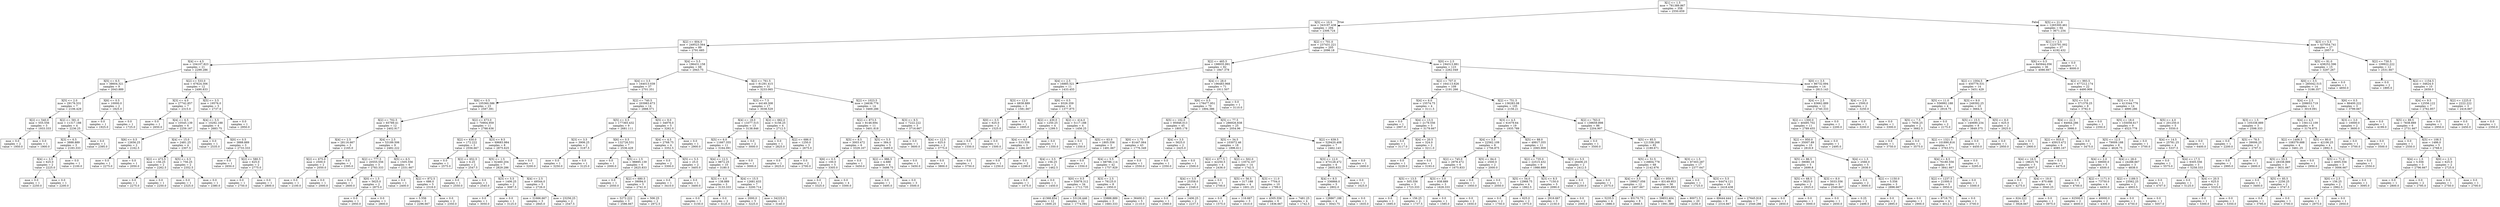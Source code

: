 digraph Tree {
node [shape=box] ;
0 [label="X[1] <= 1.5\nmse = 781389.867\nsamples = 358\nvalue = 2550.659"] ;
1 [label="X[5] <= 10.5\nmse = 343197.438\nsamples = 294\nvalue = 2306.724"] ;
0 -> 1 [labeldistance=2.5, labelangle=45, headlabel="True"] ;
2 [label="X[2] <= 604.0\nmse = 249523.564\nsamples = 89\nvalue = 2791.685"] ;
1 -> 2 ;
3 [label="X[4] <= 4.5\nmse = 104107.823\nsamples = 21\nvalue = 2299.286"] ;
2 -> 3 ;
4 [label="X[5] <= 6.5\nmse = 38604.321\nsamples = 9\nvalue = 2043.889"] ;
3 -> 4 ;
5 [label="X[5] <= 2.0\nmse = 29176.531\nsamples = 7\nvalue = 2106.429"] ;
4 -> 5 ;
6 [label="X[2] <= 540.0\nmse = 555.556\nsamples = 3\nvalue = 1933.333"] ;
5 -> 6 ;
7 [label="mse = 0.0\nsamples = 2\nvalue = 1950.0"] ;
6 -> 7 ;
8 [label="mse = 0.0\nsamples = 1\nvalue = 1900.0"] ;
6 -> 8 ;
9 [label="X[2] <= 581.0\nmse = 11317.188\nsamples = 4\nvalue = 2236.25"] ;
5 -> 9 ;
10 [label="X[3] <= 6.5\nmse = 3888.889\nsamples = 3\nvalue = 2183.333"] ;
9 -> 10 ;
11 [label="X[4] <= 3.5\nmse = 625.0\nsamples = 2\nvalue = 2225.0"] ;
10 -> 11 ;
12 [label="mse = 0.0\nsamples = 1\nvalue = 2250.0"] ;
11 -> 12 ;
13 [label="mse = 0.0\nsamples = 1\nvalue = 2200.0"] ;
11 -> 13 ;
14 [label="mse = 0.0\nsamples = 1\nvalue = 2100.0"] ;
10 -> 14 ;
15 [label="mse = 0.0\nsamples = 1\nvalue = 2395.0"] ;
9 -> 15 ;
16 [label="X[6] <= 0.5\nmse = 10000.0\nsamples = 2\nvalue = 1825.0"] ;
4 -> 16 ;
17 [label="mse = 0.0\nsamples = 1\nvalue = 1925.0"] ;
16 -> 17 ;
18 [label="mse = 0.0\nsamples = 1\nvalue = 1725.0"] ;
16 -> 18 ;
19 [label="X[2] <= 533.0\nmse = 67624.306\nsamples = 12\nvalue = 2490.833"] ;
3 -> 19 ;
20 [label="X[3] <= 4.0\nmse = 27742.857\nsamples = 7\nvalue = 2315.0"] ;
19 -> 20 ;
21 [label="mse = 0.0\nsamples = 1\nvalue = 2650.0"] ;
20 -> 21 ;
22 [label="X[4] <= 6.5\nmse = 10545.139\nsamples = 6\nvalue = 2259.167"] ;
20 -> 22 ;
23 [label="X[6] <= 0.5\nmse = 12656.25\nsamples = 2\nvalue = 2162.5"] ;
22 -> 23 ;
24 [label="mse = 0.0\nsamples = 1\nvalue = 2275.0"] ;
23 -> 24 ;
25 [label="mse = 0.0\nsamples = 1\nvalue = 2050.0"] ;
23 -> 25 ;
26 [label="X[4] <= 15.0\nmse = 2481.25\nsamples = 4\nvalue = 2307.5"] ;
22 -> 26 ;
27 [label="X[2] <= 473.5\nmse = 156.25\nsamples = 2\nvalue = 2262.5"] ;
26 -> 27 ;
28 [label="mse = 0.0\nsamples = 1\nvalue = 2275.0"] ;
27 -> 28 ;
29 [label="mse = 0.0\nsamples = 1\nvalue = 2250.0"] ;
27 -> 29 ;
30 [label="X[5] <= 0.5\nmse = 756.25\nsamples = 2\nvalue = 2352.5"] ;
26 -> 30 ;
31 [label="mse = 0.0\nsamples = 1\nvalue = 2325.0"] ;
30 -> 31 ;
32 [label="mse = 0.0\nsamples = 1\nvalue = 2380.0"] ;
30 -> 32 ;
33 [label="X[5] <= 3.5\nmse = 19576.0\nsamples = 5\nvalue = 2737.0"] ;
19 -> 33 ;
34 [label="X[4] <= 5.5\nmse = 10292.188\nsamples = 4\nvalue = 2683.75"] ;
33 -> 34 ;
35 [label="mse = 0.0\nsamples = 1\nvalue = 2535.0"] ;
34 -> 35 ;
36 [label="X[0] <= 0.5\nmse = 3888.889\nsamples = 3\nvalue = 2733.333"] ;
34 -> 36 ;
37 [label="mse = 0.0\nsamples = 1\nvalue = 2650.0"] ;
36 -> 37 ;
38 [label="X[2] <= 580.5\nmse = 625.0\nsamples = 2\nvalue = 2775.0"] ;
36 -> 38 ;
39 [label="mse = 0.0\nsamples = 1\nvalue = 2750.0"] ;
38 -> 39 ;
40 [label="mse = 0.0\nsamples = 1\nvalue = 2800.0"] ;
38 -> 40 ;
41 [label="mse = 0.0\nsamples = 1\nvalue = 2950.0"] ;
33 -> 41 ;
42 [label="X[4] <= 5.5\nmse = 196431.158\nsamples = 68\nvalue = 2943.75"] ;
2 -> 42 ;
43 [label="X[4] <= 3.5\nmse = 164013.039\nsamples = 37\nvalue = 2701.351"] ;
42 -> 43 ;
44 [label="X[6] <= 0.5\nmse = 105360.586\nsamples = 23\nvalue = 2587.391"] ;
43 -> 44 ;
45 [label="X[2] <= 702.5\nmse = 65789.41\nsamples = 12\nvalue = 2402.917"] ;
44 -> 45 ;
46 [label="X[4] <= 2.5\nmse = 28116.667\nsamples = 3\nvalue = 2165.0"] ;
45 -> 46 ;
47 [label="X[2] <= 675.0\nmse = 2500.0\nsamples = 2\nvalue = 2050.0"] ;
46 -> 47 ;
48 [label="mse = 0.0\nsamples = 1\nvalue = 2100.0"] ;
47 -> 48 ;
49 [label="mse = 0.0\nsamples = 1\nvalue = 2000.0"] ;
47 -> 49 ;
50 [label="mse = 0.0\nsamples = 1\nvalue = 2395.0"] ;
46 -> 50 ;
51 [label="X[4] <= 2.5\nmse = 53189.506\nsamples = 9\nvalue = 2482.222"] ;
45 -> 51 ;
52 [label="X[2] <= 777.5\nmse = 20555.556\nsamples = 3\nvalue = 2783.333"] ;
51 -> 52 ;
53 [label="mse = 0.0\nsamples = 1\nvalue = 2600.0"] ;
52 -> 53 ;
54 [label="X[0] <= 1.5\nmse = 5625.0\nsamples = 2\nvalue = 2875.0"] ;
52 -> 54 ;
55 [label="mse = 0.0\nsamples = 1\nvalue = 2950.0"] ;
54 -> 55 ;
56 [label="mse = 0.0\nsamples = 1\nvalue = 2800.0"] ;
54 -> 56 ;
57 [label="X[5] <= 6.5\nmse = 1505.556\nsamples = 6\nvalue = 2331.667"] ;
51 -> 57 ;
58 [label="mse = 0.0\nsamples = 1\nvalue = 2400.0"] ;
57 -> 58 ;
59 [label="X[2] <= 872.5\nmse = 686.0\nsamples = 5\nvalue = 2318.0"] ;
57 -> 59 ;
60 [label="mse = 5.556\nsamples = 3\nvalue = 2296.667"] ;
59 -> 60 ;
61 [label="mse = 0.0\nsamples = 2\nvalue = 2350.0"] ;
59 -> 61 ;
62 [label="X[2] <= 673.0\nmse = 70904.959\nsamples = 11\nvalue = 2788.636"] ;
44 -> 62 ;
63 [label="X[2] <= 630.0\nmse = 172.222\nsamples = 3\nvalue = 2556.667"] ;
62 -> 63 ;
64 [label="mse = 0.0\nsamples = 1\nvalue = 2575.0"] ;
63 -> 64 ;
65 [label="X[2] <= 652.5\nmse = 6.25\nsamples = 2\nvalue = 2547.5"] ;
63 -> 65 ;
66 [label="mse = 0.0\nsamples = 1\nvalue = 2550.0"] ;
65 -> 66 ;
67 [label="mse = 0.0\nsamples = 1\nvalue = 2545.0"] ;
65 -> 67 ;
68 [label="X[3] <= 9.5\nmse = 69683.984\nsamples = 8\nvalue = 2875.625"] ;
62 -> 68 ;
69 [label="X[5] <= 1.5\nmse = 62460.204\nsamples = 7\nvalue = 2829.286"] ;
68 -> 69 ;
70 [label="X[3] <= 5.5\nmse = 1406.25\nsamples = 2\nvalue = 3087.5"] ;
69 -> 70 ;
71 [label="mse = 0.0\nsamples = 1\nvalue = 3050.0"] ;
70 -> 71 ;
72 [label="mse = 0.0\nsamples = 1\nvalue = 3125.0"] ;
70 -> 72 ;
73 [label="X[4] <= 2.5\nmse = 49544.0\nsamples = 5\nvalue = 2726.0"] ;
69 -> 73 ;
74 [label="mse = 31666.667\nsamples = 3\nvalue = 2845.0"] ;
73 -> 74 ;
75 [label="mse = 23256.25\nsamples = 2\nvalue = 2547.5"] ;
73 -> 75 ;
76 [label="mse = 0.0\nsamples = 1\nvalue = 3200.0"] ;
68 -> 76 ;
77 [label="X[2] <= 740.5\nmse = 203983.673\nsamples = 14\nvalue = 2888.571"] ;
43 -> 77 ;
78 [label="X[5] <= 0.5\nmse = 177365.432\nsamples = 9\nvalue = 2681.111"] ;
77 -> 78 ;
79 [label="X[3] <= 3.5\nmse = 3906.25\nsamples = 2\nvalue = 3187.5"] ;
78 -> 79 ;
80 [label="mse = 0.0\nsamples = 1\nvalue = 3250.0"] ;
79 -> 80 ;
81 [label="mse = 0.0\nsamples = 1\nvalue = 3125.0"] ;
79 -> 81 ;
82 [label="X[6] <= 0.5\nmse = 132726.531\nsamples = 7\nvalue = 2536.429"] ;
78 -> 82 ;
83 [label="mse = 0.0\nsamples = 1\nvalue = 2000.0"] ;
82 -> 83 ;
84 [label="X[5] <= 1.5\nmse = 98895.139\nsamples = 6\nvalue = 2625.833"] ;
82 -> 84 ;
85 [label="mse = 0.0\nsamples = 1\nvalue = 2050.0"] ;
84 -> 85 ;
86 [label="X[2] <= 680.5\nmse = 39094.0\nsamples = 5\nvalue = 2741.0"] ;
84 -> 86 ;
87 [label="mse = 5272.222\nsamples = 3\nvalue = 2586.667"] ;
86 -> 87 ;
88 [label="mse = 506.25\nsamples = 2\nvalue = 2972.5"] ;
86 -> 88 ;
89 [label="X[5] <= 9.0\nmse = 34976.0\nsamples = 5\nvalue = 3262.0"] ;
77 -> 89 ;
90 [label="X[4] <= 4.5\nmse = 2768.75\nsamples = 4\nvalue = 3352.5"] ;
89 -> 90 ;
91 [label="mse = 0.0\nsamples = 2\nvalue = 3300.0"] ;
90 -> 91 ;
92 [label="X[5] <= 5.5\nmse = 25.0\nsamples = 2\nvalue = 3405.0"] ;
90 -> 92 ;
93 [label="mse = 0.0\nsamples = 1\nvalue = 3410.0"] ;
92 -> 93 ;
94 [label="mse = 0.0\nsamples = 1\nvalue = 3400.0"] ;
92 -> 94 ;
95 [label="mse = 0.0\nsamples = 1\nvalue = 2900.0"] ;
89 -> 95 ;
96 [label="X[2] <= 761.5\nmse = 81291.415\nsamples = 31\nvalue = 3233.065"] ;
42 -> 96 ;
97 [label="X[3] <= 7.5\nmse = 44149.308\nsamples = 17\nvalue = 3038.529"] ;
96 -> 97 ;
98 [label="X[4] <= 18.0\nmse = 13377.515\nsamples = 13\nvalue = 3138.846"] ;
97 -> 98 ;
99 [label="X[5] <= 6.0\nmse = 11667.355\nsamples = 11\nvalue = 3164.091"] ;
98 -> 99 ;
100 [label="X[4] <= 12.5\nmse = 9872.25\nsamples = 10\nvalue = 3180.5"] ;
99 -> 100 ;
101 [label="X[3] <= 4.0\nmse = 138.889\nsamples = 3\nvalue = 3133.333"] ;
100 -> 101 ;
102 [label="mse = 0.0\nsamples = 1\nvalue = 3150.0"] ;
101 -> 102 ;
103 [label="mse = 0.0\nsamples = 2\nvalue = 3125.0"] ;
101 -> 103 ;
104 [label="X[4] <= 15.5\nmse = 12681.633\nsamples = 7\nvalue = 3200.714"] ;
100 -> 104 ;
105 [label="mse = 2000.0\nsamples = 5\nvalue = 3225.0"] ;
104 -> 105 ;
106 [label="mse = 34225.0\nsamples = 2\nvalue = 3140.0"] ;
104 -> 106 ;
107 [label="mse = 0.0\nsamples = 1\nvalue = 3000.0"] ;
99 -> 107 ;
108 [label="mse = 0.0\nsamples = 2\nvalue = 3000.0"] ;
98 -> 108 ;
109 [label="X[2] <= 662.0\nmse = 5156.25\nsamples = 4\nvalue = 2712.5"] ;
97 -> 109 ;
110 [label="mse = 0.0\nsamples = 1\nvalue = 2825.0"] ;
109 -> 110 ;
111 [label="X[2] <= 686.0\nmse = 1250.0\nsamples = 3\nvalue = 2675.0"] ;
109 -> 111 ;
112 [label="mse = 0.0\nsamples = 1\nvalue = 2625.0"] ;
111 -> 112 ;
113 [label="mse = 0.0\nsamples = 2\nvalue = 2700.0"] ;
111 -> 113 ;
114 [label="X[2] <= 1023.5\nmse = 24638.776\nsamples = 14\nvalue = 3469.286"] ;
96 -> 114 ;
115 [label="X[2] <= 873.5\nmse = 8146.694\nsamples = 11\nvalue = 3401.818"] ;
114 -> 115 ;
116 [label="X[5] <= 8.5\nmse = 3003.472\nsamples = 6\nvalue = 3329.167"] ;
115 -> 116 ;
117 [label="X[6] <= 0.5\nmse = 100.0\nsamples = 5\nvalue = 3305.0"] ;
116 -> 117 ;
118 [label="mse = 0.0\nsamples = 1\nvalue = 3325.0"] ;
117 -> 118 ;
119 [label="mse = 0.0\nsamples = 4\nvalue = 3300.0"] ;
117 -> 119 ;
120 [label="mse = 0.0\nsamples = 1\nvalue = 3450.0"] ;
116 -> 120 ;
121 [label="X[5] <= 5.5\nmse = 384.0\nsamples = 5\nvalue = 3489.0"] ;
115 -> 121 ;
122 [label="X[2] <= 986.5\nmse = 4.688\nsamples = 4\nvalue = 3498.75"] ;
121 -> 122 ;
123 [label="mse = 0.0\nsamples = 1\nvalue = 3495.0"] ;
122 -> 123 ;
124 [label="mse = 0.0\nsamples = 3\nvalue = 3500.0"] ;
122 -> 124 ;
125 [label="mse = 0.0\nsamples = 1\nvalue = 3450.0"] ;
121 -> 125 ;
126 [label="X[3] <= 9.5\nmse = 7222.222\nsamples = 3\nvalue = 3716.667"] ;
114 -> 126 ;
127 [label="mse = 0.0\nsamples = 1\nvalue = 3600.0"] ;
126 -> 127 ;
128 [label="X[4] <= 12.5\nmse = 625.0\nsamples = 2\nvalue = 3775.0"] ;
126 -> 128 ;
129 [label="mse = 0.0\nsamples = 1\nvalue = 3800.0"] ;
128 -> 129 ;
130 [label="mse = 0.0\nsamples = 1\nvalue = 3750.0"] ;
128 -> 130 ;
131 [label="X[2] <= 701.0\nmse = 237431.221\nsamples = 205\nvalue = 2096.18"] ;
1 -> 131 ;
132 [label="X[2] <= 465.5\nmse = 198935.991\nsamples = 82\nvalue = 1847.378"] ;
131 -> 132 ;
133 [label="X[4] <= 2.5\nmse = 16885.521\nsamples = 11\nvalue = 1433.455"] ;
132 -> 133 ;
134 [label="X[3] <= 12.0\nmse = 6838.889\nsamples = 3\nvalue = 1581.667"] ;
133 -> 134 ;
135 [label="X[0] <= 0.5\nmse = 625.0\nsamples = 2\nvalue = 1525.0"] ;
134 -> 135 ;
136 [label="mse = 0.0\nsamples = 1\nvalue = 1550.0"] ;
135 -> 136 ;
137 [label="mse = 0.0\nsamples = 1\nvalue = 1500.0"] ;
135 -> 137 ;
138 [label="mse = 0.0\nsamples = 1\nvalue = 1695.0"] ;
134 -> 138 ;
139 [label="X[6] <= 0.5\nmse = 9326.359\nsamples = 8\nvalue = 1377.875"] ;
133 -> 139 ;
140 [label="X[2] <= 430.0\nmse = 1250.25\nsamples = 4\nvalue = 1299.5"] ;
139 -> 140 ;
141 [label="X[4] <= 4.5\nmse = 533.556\nsamples = 3\nvalue = 1282.667"] ;
140 -> 141 ;
142 [label="mse = 0.0\nsamples = 1\nvalue = 1250.0"] ;
141 -> 142 ;
143 [label="mse = 0.0\nsamples = 2\nvalue = 1299.0"] ;
141 -> 143 ;
144 [label="mse = 0.0\nsamples = 1\nvalue = 1350.0"] ;
140 -> 144 ;
145 [label="X[2] <= 414.0\nmse = 5117.188\nsamples = 4\nvalue = 1456.25"] ;
139 -> 145 ;
146 [label="mse = 0.0\nsamples = 1\nvalue = 1350.0"] ;
145 -> 146 ;
147 [label="X[5] <= 63.0\nmse = 1805.556\nsamples = 3\nvalue = 1491.667"] ;
145 -> 147 ;
148 [label="X[4] <= 3.5\nmse = 156.25\nsamples = 2\nvalue = 1462.5"] ;
147 -> 148 ;
149 [label="mse = 0.0\nsamples = 1\nvalue = 1475.0"] ;
148 -> 149 ;
150 [label="mse = 0.0\nsamples = 1\nvalue = 1450.0"] ;
148 -> 150 ;
151 [label="mse = 0.0\nsamples = 1\nvalue = 1550.0"] ;
147 -> 151 ;
152 [label="X[4] <= 28.0\nmse = 196483.968\nsamples = 71\nvalue = 1911.507"] ;
132 -> 152 ;
153 [label="X[6] <= 0.5\nmse = 178477.951\nsamples = 70\nvalue = 1894.386"] ;
152 -> 153 ;
154 [label="X[5] <= 102.0\nmse = 95946.013\nsamples = 45\nvalue = 1805.178"] ;
153 -> 154 ;
155 [label="X[0] <= 1.75\nmse = 81447.064\nsamples = 43\nvalue = 1776.349"] ;
154 -> 155 ;
156 [label="X[4] <= 5.5\nmse = 68796.114\nsamples = 42\nvalue = 1757.929"] ;
155 -> 156 ;
157 [label="X[0] <= 0.5\nmse = 55878.312\nsamples = 34\nvalue = 1712.735"] ;
156 -> 157 ;
158 [label="mse = 41368.854\nsamples = 12\nvalue = 1600.25"] ;
157 -> 158 ;
159 [label="mse = 53126.446\nsamples = 22\nvalue = 1774.091"] ;
157 -> 159 ;
160 [label="X[3] <= 2.5\nmse = 78125.0\nsamples = 8\nvalue = 1950.0"] ;
156 -> 160 ;
161 [label="mse = 33888.889\nsamples = 3\nvalue = 1683.333"] ;
160 -> 161 ;
162 [label="mse = 36400.0\nsamples = 5\nvalue = 2110.0"] ;
160 -> 162 ;
163 [label="mse = 0.0\nsamples = 1\nvalue = 2550.0"] ;
155 -> 163 ;
164 [label="X[4] <= 3.5\nmse = 5625.0\nsamples = 2\nvalue = 2425.0"] ;
154 -> 164 ;
165 [label="mse = 0.0\nsamples = 1\nvalue = 2350.0"] ;
164 -> 165 ;
166 [label="mse = 0.0\nsamples = 1\nvalue = 2500.0"] ;
164 -> 166 ;
167 [label="X[5] <= 77.5\nmse = 286926.838\nsamples = 25\nvalue = 2054.96"] ;
153 -> 167 ;
168 [label="X[5] <= 34.5\nmse = 103072.46\nsamples = 18\nvalue = 1896.611"] ;
167 -> 168 ;
169 [label="X[2] <= 677.5\nmse = 42250.5\nsamples = 4\nvalue = 2436.0"] ;
168 -> 169 ;
170 [label="X[4] <= 3.5\nmse = 25358.0\nsamples = 3\nvalue = 2348.0"] ;
169 -> 170 ;
171 [label="mse = 0.0\nsamples = 1\nvalue = 2569.0"] ;
170 -> 171 ;
172 [label="mse = 1406.25\nsamples = 2\nvalue = 2237.5"] ;
170 -> 172 ;
173 [label="mse = 0.0\nsamples = 1\nvalue = 2700.0"] ;
169 -> 173 ;
174 [label="X[2] <= 502.0\nmse = 13574.107\nsamples = 14\nvalue = 1742.5"] ;
168 -> 174 ;
175 [label="X[5] <= 56.5\nmse = 317.188\nsamples = 4\nvalue = 1601.25"] ;
174 -> 175 ;
176 [label="mse = 0.0\nsamples = 1\nvalue = 1575.0"] ;
175 -> 176 ;
177 [label="mse = 116.667\nsamples = 3\nvalue = 1610.0"] ;
175 -> 177 ;
178 [label="X[3] <= 11.0\nmse = 7704.0\nsamples = 10\nvalue = 1799.0"] ;
174 -> 178 ;
179 [label="mse = 4305.556\nsamples = 6\nvalue = 1836.667"] ;
178 -> 179 ;
180 [label="mse = 7481.25\nsamples = 4\nvalue = 1742.5"] ;
178 -> 180 ;
181 [label="X[2] <= 639.5\nmse = 529420.408\nsamples = 7\nvalue = 2462.143"] ;
167 -> 181 ;
182 [label="X[3] <= 12.0\nmse = 473128.472\nsamples = 6\nvalue = 2605.833"] ;
181 -> 182 ;
183 [label="X[4] <= 8.5\nmse = 336866.0\nsamples = 5\nvalue = 2802.0"] ;
182 -> 183 ;
184 [label="mse = 128867.188\nsamples = 4\nvalue = 3043.75"] ;
183 -> 184 ;
185 [label="mse = 0.0\nsamples = 1\nvalue = 1835.0"] ;
183 -> 185 ;
186 [label="mse = 0.0\nsamples = 1\nvalue = 1625.0"] ;
182 -> 186 ;
187 [label="mse = 0.0\nsamples = 1\nvalue = 1600.0"] ;
181 -> 187 ;
188 [label="mse = 0.0\nsamples = 1\nvalue = 3110.0"] ;
152 -> 188 ;
189 [label="X[0] <= 2.5\nmse = 194313.981\nsamples = 123\nvalue = 2262.049"] ;
131 -> 189 ;
190 [label="X[2] <= 707.0\nmse = 164113.626\nsamples = 109\nvalue = 2191.266"] ;
189 -> 190 ;
191 [label="X[4] <= 6.0\nmse = 15574.75\nsamples = 4\nvalue = 3111.5"] ;
190 -> 191 ;
192 [label="mse = 0.0\nsamples = 1\nvalue = 2907.0"] ;
191 -> 192 ;
193 [label="X[4] <= 13.5\nmse = 2179.556\nsamples = 3\nvalue = 3179.667"] ;
191 -> 193 ;
194 [label="mse = 0.0\nsamples = 1\nvalue = 3117.0"] ;
193 -> 194 ;
195 [label="X[4] <= 20.5\nmse = 324.0\nsamples = 2\nvalue = 3211.0"] ;
193 -> 195 ;
196 [label="mse = 0.0\nsamples = 1\nvalue = 3229.0"] ;
195 -> 196 ;
197 [label="mse = 0.0\nsamples = 1\nvalue = 3193.0"] ;
195 -> 197 ;
198 [label="X[2] <= 751.5\nmse = 136283.08\nsamples = 105\nvalue = 2156.21"] ;
190 -> 198 ;
199 [label="X[3] <= 4.5\nmse = 61679.64\nsamples = 19\nvalue = 1935.789"] ;
198 -> 199 ;
200 [label="X[4] <= 3.5\nmse = 22562.109\nsamples = 8\nvalue = 1756.875"] ;
199 -> 200 ;
201 [label="X[2] <= 745.0\nmse = 2978.472\nsamples = 6\nvalue = 1675.833"] ;
200 -> 201 ;
202 [label="X[5] <= 13.5\nmse = 505.556\nsamples = 3\nvalue = 1723.333"] ;
201 -> 202 ;
203 [label="mse = 0.0\nsamples = 1\nvalue = 1695.0"] ;
202 -> 203 ;
204 [label="mse = 156.25\nsamples = 2\nvalue = 1737.5"] ;
202 -> 204 ;
205 [label="X[3] <= 3.0\nmse = 938.889\nsamples = 3\nvalue = 1628.333"] ;
201 -> 205 ;
206 [label="mse = 0.0\nsamples = 1\nvalue = 1585.0"] ;
205 -> 206 ;
207 [label="mse = 0.0\nsamples = 2\nvalue = 1650.0"] ;
205 -> 207 ;
208 [label="X[5] <= 84.0\nmse = 2500.0\nsamples = 2\nvalue = 2000.0"] ;
200 -> 208 ;
209 [label="mse = 0.0\nsamples = 1\nvalue = 1950.0"] ;
208 -> 209 ;
210 [label="mse = 0.0\nsamples = 1\nvalue = 2050.0"] ;
208 -> 210 ;
211 [label="X[5] <= 88.0\nmse = 49917.355\nsamples = 11\nvalue = 2065.909"] ;
199 -> 211 ;
212 [label="X[2] <= 735.0\nmse = 22515.432\nsamples = 9\nvalue = 1988.889"] ;
211 -> 212 ;
213 [label="X[5] <= 54.0\nmse = 12968.75\nsamples = 4\nvalue = 1862.5"] ;
212 -> 213 ;
214 [label="mse = 0.0\nsamples = 2\nvalue = 1750.0"] ;
213 -> 214 ;
215 [label="mse = 625.0\nsamples = 2\nvalue = 1975.0"] ;
213 -> 215 ;
216 [label="X[3] <= 8.5\nmse = 7150.0\nsamples = 5\nvalue = 2090.0"] ;
212 -> 216 ;
217 [label="mse = 2916.667\nsamples = 3\nvalue = 2150.0"] ;
216 -> 217 ;
218 [label="mse = 0.0\nsamples = 2\nvalue = 2000.0"] ;
216 -> 218 ;
219 [label="X[3] <= 5.5\nmse = 26406.25\nsamples = 2\nvalue = 2412.5"] ;
211 -> 219 ;
220 [label="mse = 0.0\nsamples = 1\nvalue = 2250.0"] ;
219 -> 220 ;
221 [label="mse = 0.0\nsamples = 1\nvalue = 2575.0"] ;
219 -> 221 ;
222 [label="X[2] <= 763.0\nmse = 139659.898\nsamples = 86\nvalue = 2204.907"] ;
198 -> 222 ;
223 [label="mse = 0.0\nsamples = 1\nvalue = 3500.0"] ;
222 -> 223 ;
224 [label="X[5] <= 85.5\nmse = 121338.268\nsamples = 85\nvalue = 2189.671"] ;
222 -> 224 ;
225 [label="X[5] <= 51.5\nmse = 118804.778\nsamples = 68\nvalue = 2142.676"] ;
224 -> 225 ;
226 [label="X[4] <= 3.5\nmse = 199927.056\nsamples = 12\nvalue = 2407.667"] ;
225 -> 226 ;
227 [label="mse = 5235.5\nsamples = 4\nvalue = 1886.0"] ;
226 -> 227 ;
228 [label="mse = 93170.75\nsamples = 8\nvalue = 2668.5"] ;
226 -> 228 ;
229 [label="X[2] <= 959.5\nmse = 83149.953\nsamples = 56\nvalue = 2085.893"] ;
225 -> 229 ;
230 [label="mse = 59853.404\nsamples = 36\nvalue = 1991.389"] ;
229 -> 230 ;
231 [label="mse = 80071.5\nsamples = 20\nvalue = 2256.0"] ;
229 -> 231 ;
232 [label="X[3] <= 1.5\nmse = 87303.287\nsamples = 17\nvalue = 2377.647"] ;
224 -> 232 ;
233 [label="mse = 0.0\nsamples = 1\nvalue = 1725.0"] ;
232 -> 233 ;
234 [label="X[3] <= 5.5\nmse = 64474.121\nsamples = 16\nvalue = 2418.438"] ;
232 -> 234 ;
235 [label="mse = 69444.444\nsamples = 9\nvalue = 2316.667"] ;
234 -> 235 ;
236 [label="mse = 27645.918\nsamples = 7\nvalue = 2549.286"] ;
234 -> 236 ;
237 [label="X[0] <= 3.5\nmse = 86732.694\nsamples = 14\nvalue = 2813.143"] ;
189 -> 237 ;
238 [label="X[4] <= 2.5\nmse = 63662.889\nsamples = 12\nvalue = 2740.333"] ;
237 -> 238 ;
239 [label="X[2] <= 1300.0\nmse = 40495.702\nsamples = 11\nvalue = 2789.455"] ;
238 -> 239 ;
240 [label="X[2] <= 950.0\nmse = 35007.89\nsamples = 10\nvalue = 2818.9"] ;
239 -> 240 ;
241 [label="X[5] <= 86.5\nmse = 39080.16\nsamples = 5\nvalue = 2699.8"] ;
240 -> 241 ;
242 [label="X[5] <= 68.5\nmse = 5625.0\nsamples = 2\nvalue = 2925.0"] ;
241 -> 242 ;
243 [label="mse = 0.0\nsamples = 1\nvalue = 2850.0"] ;
242 -> 243 ;
244 [label="mse = 0.0\nsamples = 1\nvalue = 3000.0"] ;
242 -> 244 ;
245 [label="X[3] <= 8.0\nmse = 5033.556\nsamples = 3\nvalue = 2549.667"] ;
241 -> 245 ;
246 [label="mse = 0.0\nsamples = 1\nvalue = 2650.0"] ;
245 -> 246 ;
247 [label="mse = 0.25\nsamples = 2\nvalue = 2499.5"] ;
245 -> 247 ;
248 [label="X[4] <= 1.5\nmse = 2566.0\nsamples = 5\nvalue = 2938.0"] ;
240 -> 248 ;
249 [label="mse = 0.0\nsamples = 2\nvalue = 3000.0"] ;
248 -> 249 ;
250 [label="X[2] <= 1150.0\nmse = 5.556\nsamples = 3\nvalue = 2896.667"] ;
248 -> 250 ;
251 [label="mse = 0.0\nsamples = 2\nvalue = 2895.0"] ;
250 -> 251 ;
252 [label="mse = 0.0\nsamples = 1\nvalue = 2900.0"] ;
250 -> 252 ;
253 [label="mse = 0.0\nsamples = 1\nvalue = 2495.0"] ;
239 -> 253 ;
254 [label="mse = 0.0\nsamples = 1\nvalue = 2200.0"] ;
238 -> 254 ;
255 [label="X[4] <= 2.0\nmse = 2500.0\nsamples = 2\nvalue = 3250.0"] ;
237 -> 255 ;
256 [label="mse = 0.0\nsamples = 1\nvalue = 3200.0"] ;
255 -> 256 ;
257 [label="mse = 0.0\nsamples = 1\nvalue = 3300.0"] ;
255 -> 257 ;
258 [label="X[5] <= 21.0\nmse = 1265300.461\nsamples = 64\nvalue = 3671.234"] ;
0 -> 258 [labeldistance=2.5, labelangle=-45, headlabel="False"] ;
259 [label="X[1] <= 2.5\nmse = 1225791.002\nsamples = 37\nvalue = 4192.432"] ;
258 -> 259 ;
260 [label="X[6] <= 0.5\nmse = 845944.056\nsamples = 36\nvalue = 4086.667"] ;
259 -> 260 ;
261 [label="X[2] <= 1004.5\nmse = 450776.531\nsamples = 14\nvalue = 3451.429"] ;
260 -> 261 ;
262 [label="X[5] <= 11.0\nmse = 556992.188\nsamples = 4\nvalue = 2918.75"] ;
261 -> 262 ;
263 [label="X[5] <= 7.5\nmse = 7656.25\nsamples = 2\nvalue = 3662.5"] ;
262 -> 263 ;
264 [label="mse = 0.0\nsamples = 1\nvalue = 3750.0"] ;
263 -> 264 ;
265 [label="mse = 0.0\nsamples = 1\nvalue = 3575.0"] ;
263 -> 265 ;
266 [label="mse = 0.0\nsamples = 2\nvalue = 2175.0"] ;
262 -> 266 ;
267 [label="X[3] <= 9.0\nmse = 249392.25\nsamples = 10\nvalue = 3664.5"] ;
261 -> 267 ;
268 [label="X[5] <= 15.5\nmse = 140690.234\nsamples = 8\nvalue = 3849.375"] ;
267 -> 268 ;
269 [label="X[2] <= 1321.5\nmse = 101890.816\nsamples = 7\nvalue = 3763.571"] ;
268 -> 269 ;
270 [label="X[4] <= 8.5\nmse = 76180.556\nsamples = 6\nvalue = 3841.667"] ;
269 -> 270 ;
271 [label="X[2] <= 1237.5\nmse = 21000.0\nsamples = 5\nvalue = 3950.0"] ;
270 -> 271 ;
272 [label="mse = 6718.75\nsamples = 4\nvalue = 4012.5"] ;
271 -> 272 ;
273 [label="mse = 0.0\nsamples = 1\nvalue = 3700.0"] ;
271 -> 273 ;
274 [label="mse = 0.0\nsamples = 1\nvalue = 3300.0"] ;
270 -> 274 ;
275 [label="mse = 0.0\nsamples = 1\nvalue = 3295.0"] ;
269 -> 275 ;
276 [label="mse = 0.0\nsamples = 1\nvalue = 4450.0"] ;
268 -> 276 ;
277 [label="X[5] <= 8.0\nmse = 625.0\nsamples = 2\nvalue = 2925.0"] ;
267 -> 277 ;
278 [label="mse = 0.0\nsamples = 1\nvalue = 2950.0"] ;
277 -> 278 ;
279 [label="mse = 0.0\nsamples = 1\nvalue = 2900.0"] ;
277 -> 279 ;
280 [label="X[2] <= 993.5\nmse = 677212.174\nsamples = 22\nvalue = 4490.909"] ;
260 -> 280 ;
281 [label="X[5] <= 5.0\nmse = 371378.25\nsamples = 8\nvalue = 3792.0"] ;
280 -> 281 ;
282 [label="X[4] <= 22.5\nmse = 84944.286\nsamples = 7\nvalue = 3998.0"] ;
281 -> 282 ;
283 [label="X[2] <= 933.0\nmse = 45915.472\nsamples = 6\nvalue = 4085.167"] ;
282 -> 283 ;
284 [label="X[4] <= 16.5\nmse = 18625.76\nsamples = 5\nvalue = 4007.2"] ;
283 -> 284 ;
285 [label="mse = 0.0\nsamples = 1\nvalue = 4275.0"] ;
284 -> 285 ;
286 [label="X[4] <= 19.0\nmse = 870.688\nsamples = 4\nvalue = 3940.25"] ;
284 -> 286 ;
287 [label="mse = 624.222\nsamples = 3\nvalue = 3928.667"] ;
286 -> 287 ;
288 [label="mse = 0.0\nsamples = 1\nvalue = 3975.0"] ;
286 -> 288 ;
289 [label="mse = 0.0\nsamples = 1\nvalue = 4475.0"] ;
283 -> 289 ;
290 [label="mse = 0.0\nsamples = 1\nvalue = 3475.0"] ;
282 -> 290 ;
291 [label="mse = 0.0\nsamples = 1\nvalue = 2350.0"] ;
281 -> 291 ;
292 [label="X[3] <= 5.0\nmse = 413344.776\nsamples = 14\nvalue = 4890.286"] ;
280 -> 292 ;
293 [label="X[5] <= 18.0\nmse = 155056.617\nsamples = 9\nvalue = 4523.778"] ;
292 -> 293 ;
294 [label="X[5] <= 12.5\nmse = 79009.188\nsamples = 8\nvalue = 4626.75"] ;
293 -> 294 ;
295 [label="X[4] <= 2.0\nmse = 69000.0\nsamples = 5\nvalue = 4500.0"] ;
294 -> 295 ;
296 [label="mse = 0.0\nsamples = 1\nvalue = 4700.0"] ;
295 -> 296 ;
297 [label="X[2] <= 1171.0\nmse = 73750.0\nsamples = 4\nvalue = 4450.0"] ;
295 -> 297 ;
298 [label="mse = 62500.0\nsamples = 2\nvalue = 4600.0"] ;
297 -> 298 ;
299 [label="mse = 40000.0\nsamples = 2\nvalue = 4300.0"] ;
297 -> 299 ;
300 [label="X[4] <= 28.0\nmse = 24288.667\nsamples = 3\nvalue = 4838.0"] ;
294 -> 300 ;
301 [label="X[2] <= 1189.5\nmse = 23562.25\nsamples = 2\nvalue = 4903.5"] ;
300 -> 301 ;
302 [label="mse = 0.0\nsamples = 1\nvalue = 4750.0"] ;
301 -> 302 ;
303 [label="mse = 0.0\nsamples = 1\nvalue = 5057.0"] ;
301 -> 303 ;
304 [label="mse = 0.0\nsamples = 1\nvalue = 4707.0"] ;
300 -> 304 ;
305 [label="mse = 0.0\nsamples = 1\nvalue = 3700.0"] ;
293 -> 305 ;
306 [label="X[5] <= 4.0\nmse = 201250.0\nsamples = 5\nvalue = 5550.0"] ;
292 -> 306 ;
307 [label="X[4] <= 14.5\nmse = 25781.25\nsamples = 4\nvalue = 5337.5"] ;
306 -> 307 ;
308 [label="mse = 0.0\nsamples = 1\nvalue = 5575.0"] ;
307 -> 308 ;
309 [label="X[4] <= 17.5\nmse = 9305.556\nsamples = 3\nvalue = 5258.333"] ;
307 -> 309 ;
310 [label="mse = 0.0\nsamples = 1\nvalue = 5125.0"] ;
309 -> 310 ;
311 [label="X[4] <= 20.5\nmse = 625.0\nsamples = 2\nvalue = 5325.0"] ;
309 -> 311 ;
312 [label="mse = 0.0\nsamples = 1\nvalue = 5300.0"] ;
311 -> 312 ;
313 [label="mse = 0.0\nsamples = 1\nvalue = 5350.0"] ;
311 -> 313 ;
314 [label="mse = 0.0\nsamples = 1\nvalue = 6400.0"] ;
306 -> 314 ;
315 [label="mse = 0.0\nsamples = 1\nvalue = 8000.0"] ;
259 -> 315 ;
316 [label="X[3] <= 5.5\nmse = 437054.741\nsamples = 27\nvalue = 2957.0"] ;
258 -> 316 ;
317 [label="X[5] <= 91.0\nmse = 438252.596\nsamples = 15\nvalue = 3297.267"] ;
316 -> 317 ;
318 [label="X[0] <= 3.5\nmse = 285042.515\nsamples = 14\nvalue = 3186.357"] ;
317 -> 318 ;
319 [label="X[4] <= 2.5\nmse = 208653.719\nsamples = 11\nvalue = 3019.091"] ;
318 -> 319 ;
320 [label="X[3] <= 1.5\nmse = 105338.889\nsamples = 3\nvalue = 2598.333"] ;
319 -> 320 ;
321 [label="mse = 0.0\nsamples = 1\nvalue = 2200.0"] ;
320 -> 321 ;
322 [label="X[5] <= 78.5\nmse = 39006.25\nsamples = 2\nvalue = 2797.5"] ;
320 -> 322 ;
323 [label="mse = 0.0\nsamples = 1\nvalue = 2995.0"] ;
322 -> 323 ;
324 [label="mse = 0.0\nsamples = 1\nvalue = 2600.0"] ;
322 -> 324 ;
325 [label="X[4] <= 4.5\nmse = 156112.109\nsamples = 8\nvalue = 3176.875"] ;
319 -> 325 ;
326 [label="X[2] <= 1406.5\nmse = 108379.688\nsamples = 4\nvalue = 3461.25"] ;
325 -> 326 ;
327 [label="X[5] <= 53.5\nmse = 28338.889\nsamples = 3\nvalue = 3631.667"] ;
326 -> 327 ;
328 [label="mse = 0.0\nsamples = 1\nvalue = 3400.0"] ;
327 -> 328 ;
329 [label="X[5] <= 85.5\nmse = 2256.25\nsamples = 2\nvalue = 3747.5"] ;
327 -> 329 ;
330 [label="mse = 0.0\nsamples = 1\nvalue = 3795.0"] ;
329 -> 330 ;
331 [label="mse = 0.0\nsamples = 1\nvalue = 3700.0"] ;
329 -> 331 ;
332 [label="mse = 0.0\nsamples = 1\nvalue = 2950.0"] ;
326 -> 332 ;
333 [label="X[5] <= 80.0\nmse = 42106.25\nsamples = 4\nvalue = 2892.5"] ;
325 -> 333 ;
334 [label="X[5] <= 71.0\nmse = 4005.556\nsamples = 3\nvalue = 3006.667"] ;
333 -> 334 ;
335 [label="X[0] <= 2.5\nmse = 156.25\nsamples = 2\nvalue = 2962.5"] ;
334 -> 335 ;
336 [label="mse = 0.0\nsamples = 1\nvalue = 2975.0"] ;
335 -> 336 ;
337 [label="mse = 0.0\nsamples = 1\nvalue = 2950.0"] ;
335 -> 337 ;
338 [label="mse = 0.0\nsamples = 1\nvalue = 3095.0"] ;
334 -> 338 ;
339 [label="mse = 0.0\nsamples = 1\nvalue = 2550.0"] ;
333 -> 339 ;
340 [label="X[6] <= 0.5\nmse = 86400.222\nsamples = 3\nvalue = 3799.667"] ;
318 -> 340 ;
341 [label="X[3] <= 3.0\nmse = 10000.0\nsamples = 2\nvalue = 3600.0"] ;
340 -> 341 ;
342 [label="mse = 0.0\nsamples = 1\nvalue = 3700.0"] ;
341 -> 342 ;
343 [label="mse = 0.0\nsamples = 1\nvalue = 3500.0"] ;
341 -> 343 ;
344 [label="mse = 0.0\nsamples = 1\nvalue = 4199.0"] ;
340 -> 344 ;
345 [label="mse = 0.0\nsamples = 1\nvalue = 4850.0"] ;
317 -> 345 ;
346 [label="X[2] <= 730.5\nmse = 109922.222\nsamples = 12\nvalue = 2531.667"] ;
316 -> 346 ;
347 [label="mse = 0.0\nsamples = 2\nvalue = 1895.0"] ;
346 -> 347 ;
348 [label="X[2] <= 1154.5\nmse = 34624.0\nsamples = 10\nvalue = 2659.0"] ;
346 -> 348 ;
349 [label="X[4] <= 9.5\nmse = 12556.122\nsamples = 7\nvalue = 2762.857"] ;
348 -> 349 ;
350 [label="X[5] <= 89.5\nmse = 7838.889\nsamples = 6\nvalue = 2731.667"] ;
349 -> 350 ;
351 [label="mse = 0.0\nsamples = 1\nvalue = 2550.0"] ;
350 -> 351 ;
352 [label="X[5] <= 108.5\nmse = 1486.0\nsamples = 5\nvalue = 2768.0"] ;
350 -> 352 ;
353 [label="X[4] <= 1.5\nmse = 5.556\nsamples = 3\nvalue = 2796.667"] ;
352 -> 353 ;
354 [label="mse = 0.0\nsamples = 1\nvalue = 2800.0"] ;
353 -> 354 ;
355 [label="mse = 0.0\nsamples = 2\nvalue = 2795.0"] ;
353 -> 355 ;
356 [label="X[0] <= 2.5\nmse = 625.0\nsamples = 2\nvalue = 2725.0"] ;
352 -> 356 ;
357 [label="mse = 0.0\nsamples = 1\nvalue = 2750.0"] ;
356 -> 357 ;
358 [label="mse = 0.0\nsamples = 1\nvalue = 2700.0"] ;
356 -> 358 ;
359 [label="mse = 0.0\nsamples = 1\nvalue = 2950.0"] ;
349 -> 359 ;
360 [label="X[2] <= 1225.0\nmse = 2222.222\nsamples = 3\nvalue = 2416.667"] ;
348 -> 360 ;
361 [label="mse = 0.0\nsamples = 2\nvalue = 2450.0"] ;
360 -> 361 ;
362 [label="mse = 0.0\nsamples = 1\nvalue = 2350.0"] ;
360 -> 362 ;
}